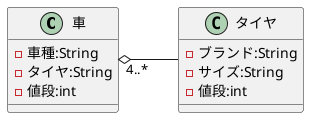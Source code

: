 @startuml クラス図
left to right direction
class 車 {
- 車種:String
- タイヤ:String
- 値段:int
}
class タイヤ {
- ブランド:String
- サイズ:String
- 値段:int    
}
車 "4..*" o-- タイヤ
@enduml